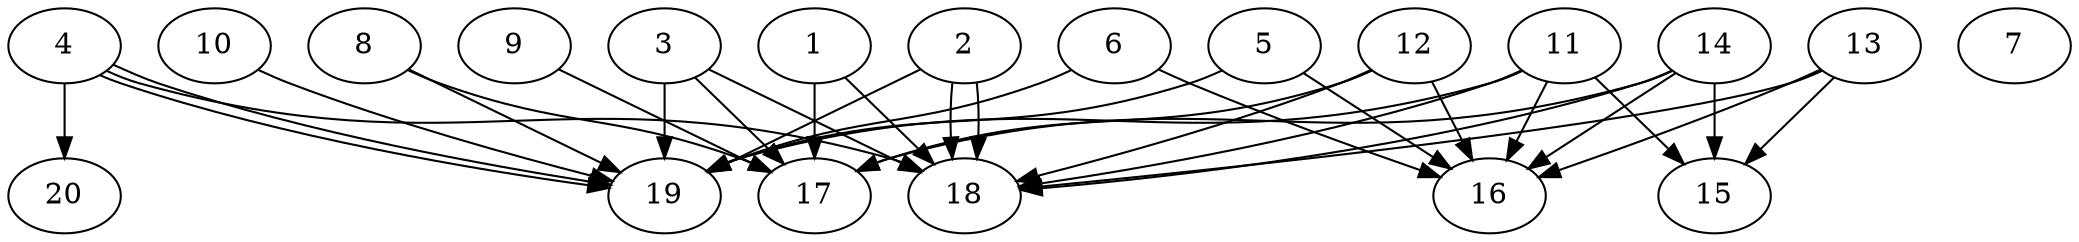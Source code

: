 // DAG automatically generated by daggen at Wed Jul 24 21:20:53 2019
// ./daggen --dot -n 20 --ccr 0.3 --fat 0.8 --regular 0.5 --density 0.7 --mindata 5242880 --maxdata 52428800 
digraph G {
  1 [size="114947413", alpha="0.05", expect_size="34484224"] 
  1 -> 17 [size ="34484224"]
  1 -> 18 [size ="34484224"]
  2 [size="62153387", alpha="0.19", expect_size="18646016"] 
  2 -> 18 [size ="18646016"]
  2 -> 18 [size ="18646016"]
  2 -> 19 [size ="18646016"]
  3 [size="142711467", alpha="0.03", expect_size="42813440"] 
  3 -> 17 [size ="42813440"]
  3 -> 18 [size ="42813440"]
  3 -> 19 [size ="42813440"]
  4 [size="156422827", alpha="0.19", expect_size="46926848"] 
  4 -> 18 [size ="46926848"]
  4 -> 19 [size ="46926848"]
  4 -> 19 [size ="46926848"]
  4 -> 20 [size ="46926848"]
  5 [size="62580053", alpha="0.09", expect_size="18774016"] 
  5 -> 16 [size ="18774016"]
  5 -> 19 [size ="18774016"]
  6 [size="109090133", alpha="0.06", expect_size="32727040"] 
  6 -> 16 [size ="32727040"]
  6 -> 19 [size ="32727040"]
  7 [size="85432320", alpha="0.15", expect_size="25629696"] 
  8 [size="46254080", alpha="0.06", expect_size="13876224"] 
  8 -> 17 [size ="13876224"]
  8 -> 19 [size ="13876224"]
  9 [size="80029013", alpha="0.05", expect_size="24008704"] 
  9 -> 17 [size ="24008704"]
  10 [size="75772587", alpha="0.04", expect_size="22731776"] 
  10 -> 19 [size ="22731776"]
  11 [size="32771413", alpha="0.01", expect_size="9831424"] 
  11 -> 15 [size ="9831424"]
  11 -> 16 [size ="9831424"]
  11 -> 18 [size ="9831424"]
  11 -> 19 [size ="9831424"]
  12 [size="70106453", alpha="0.04", expect_size="21031936"] 
  12 -> 16 [size ="21031936"]
  12 -> 17 [size ="21031936"]
  12 -> 18 [size ="21031936"]
  13 [size="63795200", alpha="0.13", expect_size="19138560"] 
  13 -> 15 [size ="19138560"]
  13 -> 16 [size ="19138560"]
  13 -> 18 [size ="19138560"]
  14 [size="85333333", alpha="0.01", expect_size="25600000"] 
  14 -> 15 [size ="25600000"]
  14 -> 16 [size ="25600000"]
  14 -> 17 [size ="25600000"]
  14 -> 18 [size ="25600000"]
  15 [size="81206613", alpha="0.14", expect_size="24361984"] 
  16 [size="154839040", alpha="0.01", expect_size="46451712"] 
  17 [size="44093440", alpha="0.20", expect_size="13228032"] 
  18 [size="164925440", alpha="0.03", expect_size="49477632"] 
  19 [size="52551680", alpha="0.05", expect_size="15765504"] 
  20 [size="95139840", alpha="0.13", expect_size="28541952"] 
}
